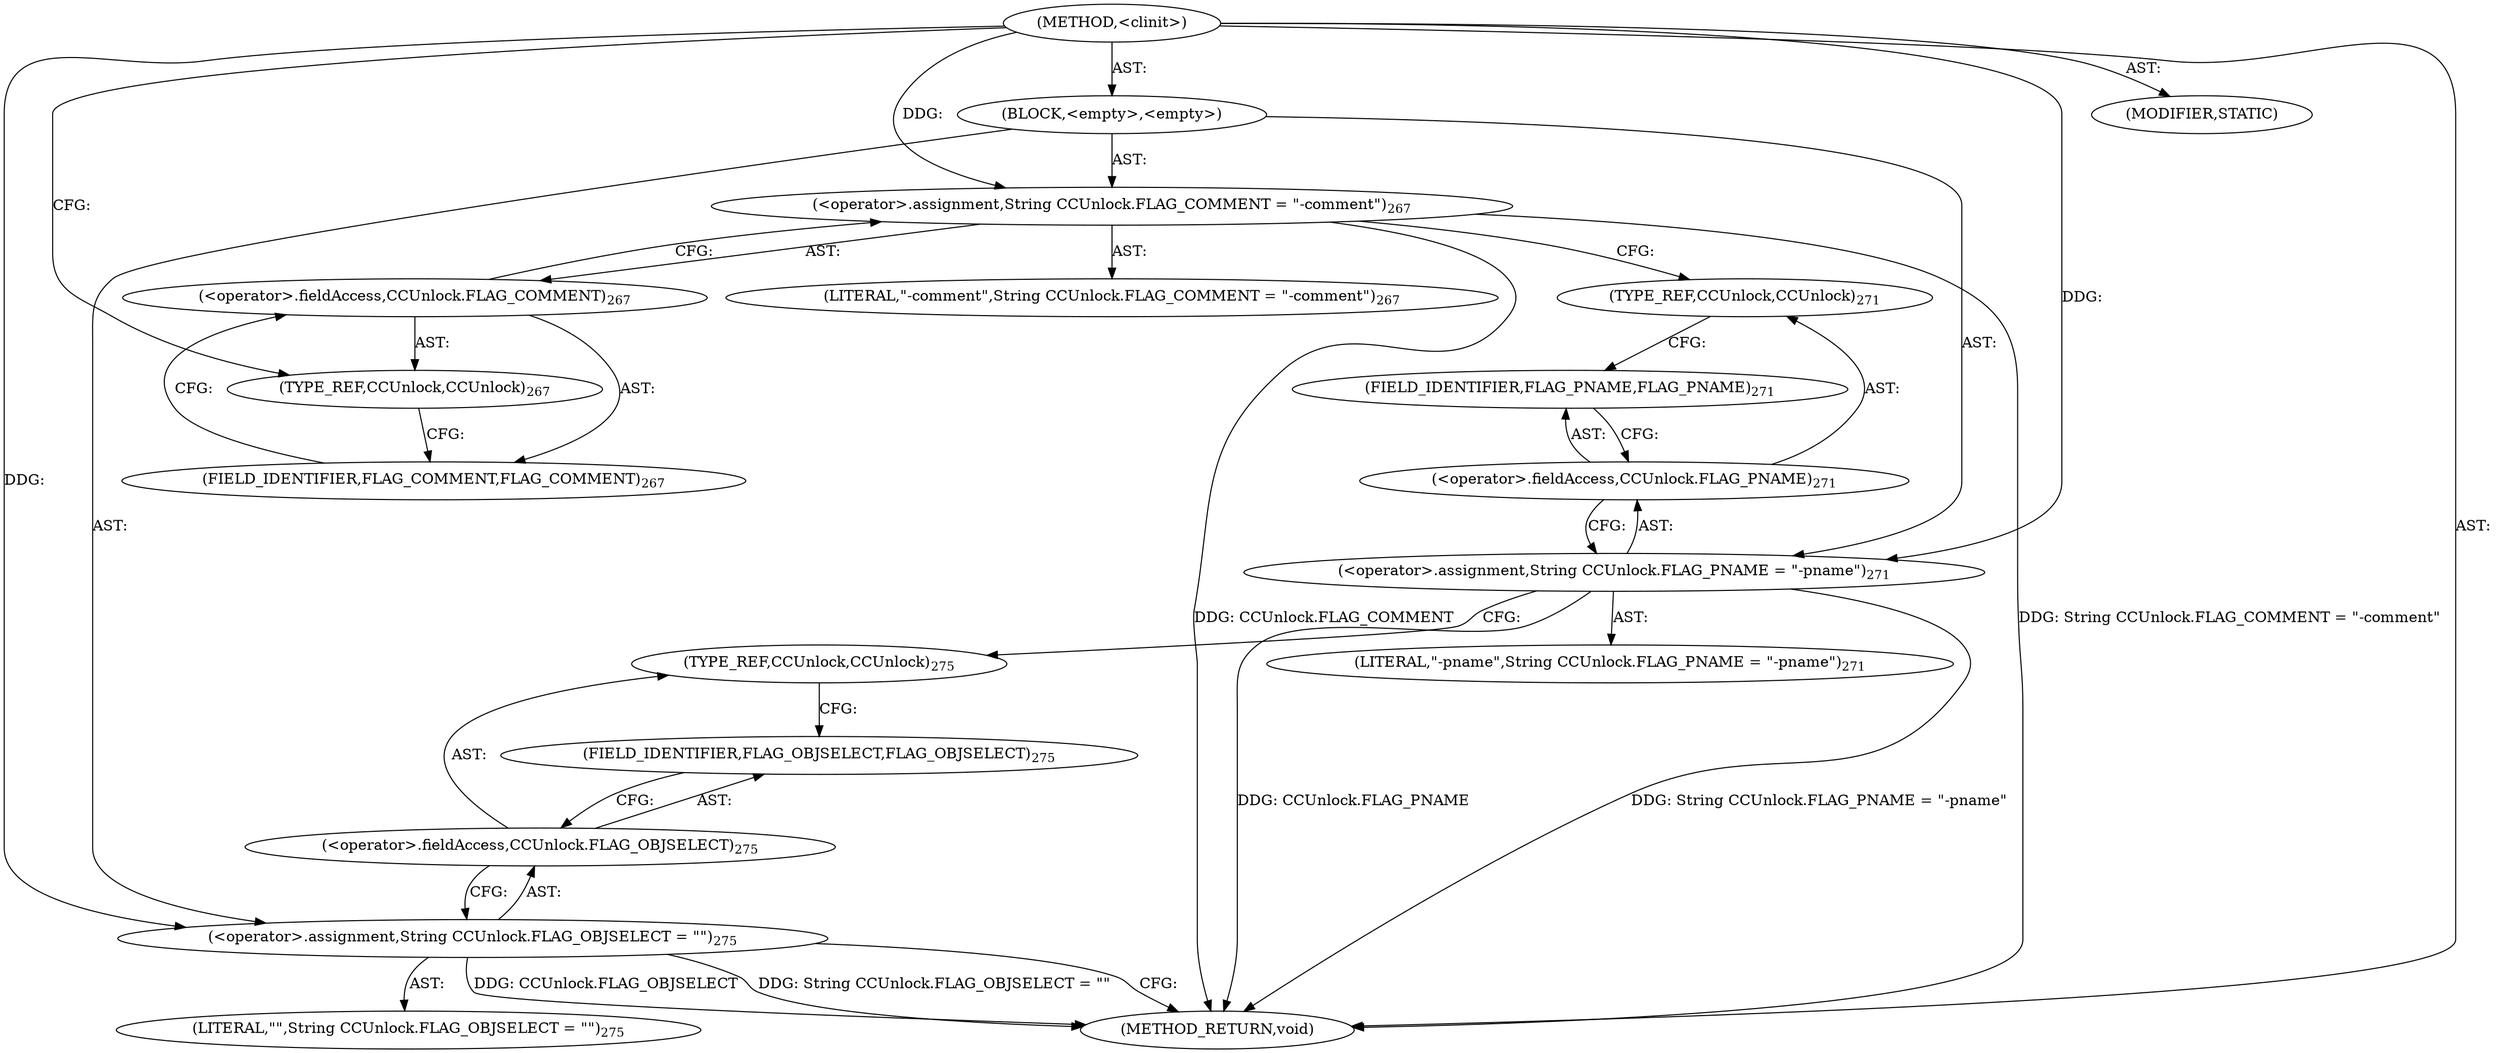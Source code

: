 digraph "&lt;clinit&gt;" {  
"111669149708" [label = <(METHOD,&lt;clinit&gt;)> ]
"25769803797" [label = <(BLOCK,&lt;empty&gt;,&lt;empty&gt;)> ]
"30064771145" [label = <(&lt;operator&gt;.assignment,String CCUnlock.FLAG_COMMENT = &quot;-comment&quot;)<SUB>267</SUB>> ]
"30064771146" [label = <(&lt;operator&gt;.fieldAccess,CCUnlock.FLAG_COMMENT)<SUB>267</SUB>> ]
"180388626435" [label = <(TYPE_REF,CCUnlock,CCUnlock)<SUB>267</SUB>> ]
"55834574861" [label = <(FIELD_IDENTIFIER,FLAG_COMMENT,FLAG_COMMENT)<SUB>267</SUB>> ]
"90194313225" [label = <(LITERAL,&quot;-comment&quot;,String CCUnlock.FLAG_COMMENT = &quot;-comment&quot;)<SUB>267</SUB>> ]
"30064771147" [label = <(&lt;operator&gt;.assignment,String CCUnlock.FLAG_PNAME = &quot;-pname&quot;)<SUB>271</SUB>> ]
"30064771148" [label = <(&lt;operator&gt;.fieldAccess,CCUnlock.FLAG_PNAME)<SUB>271</SUB>> ]
"180388626436" [label = <(TYPE_REF,CCUnlock,CCUnlock)<SUB>271</SUB>> ]
"55834574862" [label = <(FIELD_IDENTIFIER,FLAG_PNAME,FLAG_PNAME)<SUB>271</SUB>> ]
"90194313226" [label = <(LITERAL,&quot;-pname&quot;,String CCUnlock.FLAG_PNAME = &quot;-pname&quot;)<SUB>271</SUB>> ]
"30064771149" [label = <(&lt;operator&gt;.assignment,String CCUnlock.FLAG_OBJSELECT = &quot;&quot;)<SUB>275</SUB>> ]
"30064771150" [label = <(&lt;operator&gt;.fieldAccess,CCUnlock.FLAG_OBJSELECT)<SUB>275</SUB>> ]
"180388626437" [label = <(TYPE_REF,CCUnlock,CCUnlock)<SUB>275</SUB>> ]
"55834574863" [label = <(FIELD_IDENTIFIER,FLAG_OBJSELECT,FLAG_OBJSELECT)<SUB>275</SUB>> ]
"90194313227" [label = <(LITERAL,&quot;&quot;,String CCUnlock.FLAG_OBJSELECT = &quot;&quot;)<SUB>275</SUB>> ]
"133143986209" [label = <(MODIFIER,STATIC)> ]
"128849018892" [label = <(METHOD_RETURN,void)> ]
  "111669149708" -> "25769803797"  [ label = "AST: "] 
  "111669149708" -> "133143986209"  [ label = "AST: "] 
  "111669149708" -> "128849018892"  [ label = "AST: "] 
  "25769803797" -> "30064771145"  [ label = "AST: "] 
  "25769803797" -> "30064771147"  [ label = "AST: "] 
  "25769803797" -> "30064771149"  [ label = "AST: "] 
  "30064771145" -> "30064771146"  [ label = "AST: "] 
  "30064771145" -> "90194313225"  [ label = "AST: "] 
  "30064771146" -> "180388626435"  [ label = "AST: "] 
  "30064771146" -> "55834574861"  [ label = "AST: "] 
  "30064771147" -> "30064771148"  [ label = "AST: "] 
  "30064771147" -> "90194313226"  [ label = "AST: "] 
  "30064771148" -> "180388626436"  [ label = "AST: "] 
  "30064771148" -> "55834574862"  [ label = "AST: "] 
  "30064771149" -> "30064771150"  [ label = "AST: "] 
  "30064771149" -> "90194313227"  [ label = "AST: "] 
  "30064771150" -> "180388626437"  [ label = "AST: "] 
  "30064771150" -> "55834574863"  [ label = "AST: "] 
  "30064771145" -> "180388626436"  [ label = "CFG: "] 
  "30064771147" -> "180388626437"  [ label = "CFG: "] 
  "30064771149" -> "128849018892"  [ label = "CFG: "] 
  "30064771146" -> "30064771145"  [ label = "CFG: "] 
  "30064771148" -> "30064771147"  [ label = "CFG: "] 
  "30064771150" -> "30064771149"  [ label = "CFG: "] 
  "180388626435" -> "55834574861"  [ label = "CFG: "] 
  "55834574861" -> "30064771146"  [ label = "CFG: "] 
  "180388626436" -> "55834574862"  [ label = "CFG: "] 
  "55834574862" -> "30064771148"  [ label = "CFG: "] 
  "180388626437" -> "55834574863"  [ label = "CFG: "] 
  "55834574863" -> "30064771150"  [ label = "CFG: "] 
  "111669149708" -> "180388626435"  [ label = "CFG: "] 
  "30064771145" -> "128849018892"  [ label = "DDG: CCUnlock.FLAG_COMMENT"] 
  "30064771145" -> "128849018892"  [ label = "DDG: String CCUnlock.FLAG_COMMENT = &quot;-comment&quot;"] 
  "30064771147" -> "128849018892"  [ label = "DDG: CCUnlock.FLAG_PNAME"] 
  "30064771147" -> "128849018892"  [ label = "DDG: String CCUnlock.FLAG_PNAME = &quot;-pname&quot;"] 
  "30064771149" -> "128849018892"  [ label = "DDG: CCUnlock.FLAG_OBJSELECT"] 
  "30064771149" -> "128849018892"  [ label = "DDG: String CCUnlock.FLAG_OBJSELECT = &quot;&quot;"] 
  "111669149708" -> "30064771145"  [ label = "DDG: "] 
  "111669149708" -> "30064771147"  [ label = "DDG: "] 
  "111669149708" -> "30064771149"  [ label = "DDG: "] 
}
